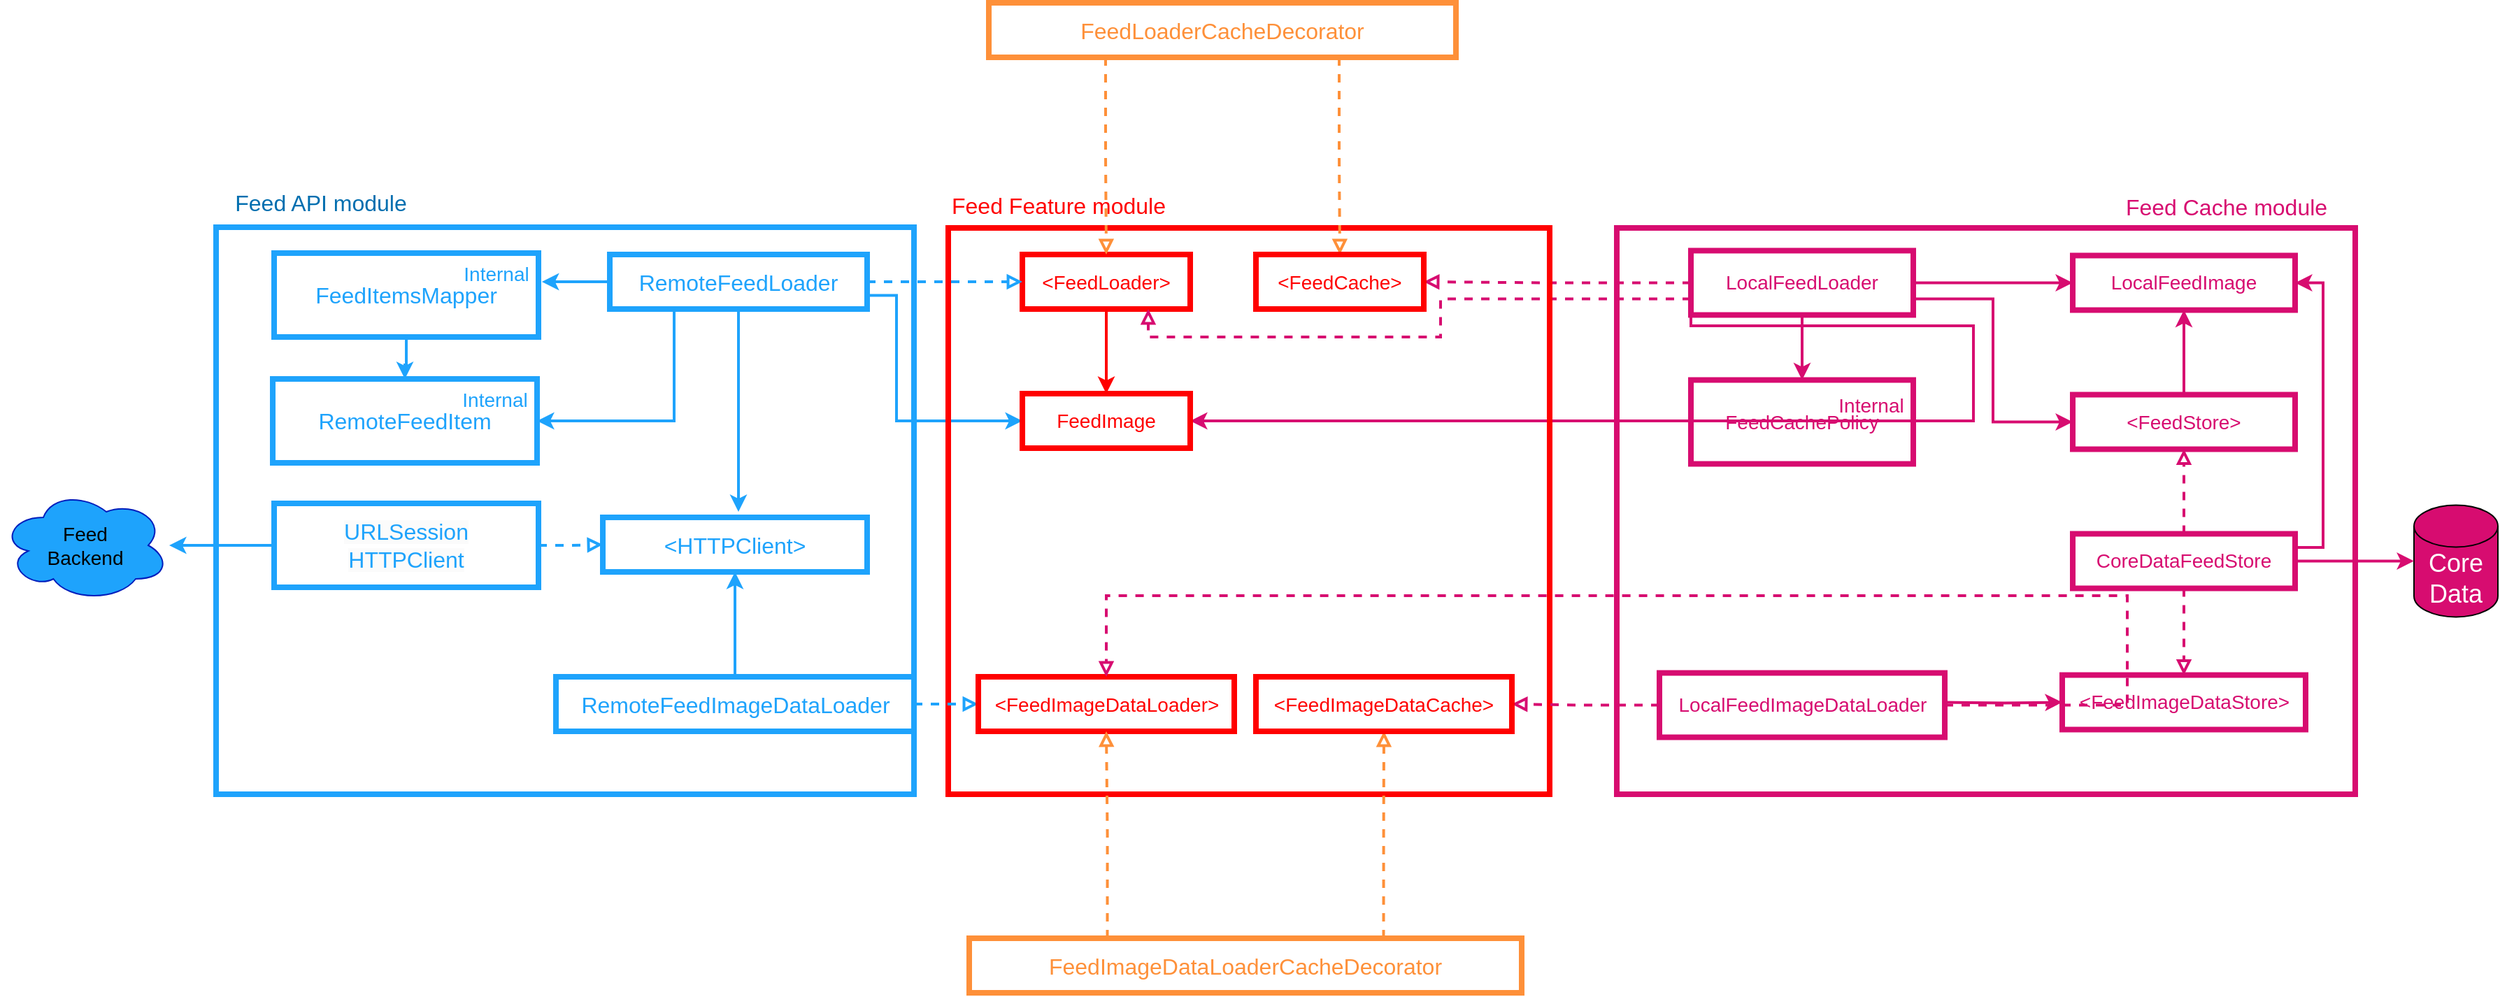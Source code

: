 <mxfile version="24.6.4" type="github">
  <diagram name="Version-1" id="Y2WjuvX7hO9Vn0jHDt_I">
    <mxGraphModel dx="2054" dy="1160" grid="0" gridSize="10" guides="1" tooltips="1" connect="1" arrows="1" fold="1" page="1" pageScale="1" pageWidth="1400" pageHeight="850" math="0" shadow="0">
      <root>
        <mxCell id="0" />
        <mxCell id="1" parent="0" />
        <mxCell id="DaBoR0gVyzuO1eZjZUi0-1" style="edgeStyle=orthogonalEdgeStyle;rounded=0;orthogonalLoop=1;jettySize=auto;html=1;exitX=0.5;exitY=1;exitDx=0;exitDy=0;entryX=0.5;entryY=0;entryDx=0;entryDy=0;strokeColor=#FF0000;strokeWidth=2;" parent="1" source="DaBoR0gVyzuO1eZjZUi0-2" target="DaBoR0gVyzuO1eZjZUi0-31" edge="1">
          <mxGeometry relative="1" as="geometry" />
        </mxCell>
        <mxCell id="DaBoR0gVyzuO1eZjZUi0-2" value="&lt;font style=&quot;font-size: 14px;&quot;&gt;&amp;lt;FeedLoader&amp;gt;&lt;/font&gt;" style="rounded=0;whiteSpace=wrap;html=1;fillColor=none;strokeColor=#FF0000;strokeWidth=4;fontSize=14;fontColor=#FF0000;" parent="1" vertex="1">
          <mxGeometry x="785" y="258" width="120" height="39" as="geometry" />
        </mxCell>
        <mxCell id="DaBoR0gVyzuO1eZjZUi0-4" style="edgeStyle=orthogonalEdgeStyle;rounded=0;orthogonalLoop=1;jettySize=auto;html=1;exitX=0;exitY=0.75;exitDx=0;exitDy=0;entryX=1;entryY=0.5;entryDx=0;entryDy=0;strokeColor=#D70C70;strokeWidth=2;" parent="1" source="DaBoR0gVyzuO1eZjZUi0-8" target="DaBoR0gVyzuO1eZjZUi0-31" edge="1">
          <mxGeometry relative="1" as="geometry">
            <Array as="points">
              <mxPoint x="1465" y="309" />
              <mxPoint x="1465" y="377" />
            </Array>
          </mxGeometry>
        </mxCell>
        <mxCell id="DaBoR0gVyzuO1eZjZUi0-5" style="edgeStyle=orthogonalEdgeStyle;rounded=0;orthogonalLoop=1;jettySize=auto;html=1;entryX=0.5;entryY=0;entryDx=0;entryDy=0;strokeColor=#D70C70;strokeWidth=2;" parent="1" source="DaBoR0gVyzuO1eZjZUi0-8" target="DaBoR0gVyzuO1eZjZUi0-38" edge="1">
          <mxGeometry relative="1" as="geometry" />
        </mxCell>
        <mxCell id="DaBoR0gVyzuO1eZjZUi0-6" style="edgeStyle=orthogonalEdgeStyle;rounded=0;orthogonalLoop=1;jettySize=auto;html=1;exitX=1;exitY=0.5;exitDx=0;exitDy=0;entryX=0;entryY=0.5;entryDx=0;entryDy=0;strokeColor=#D70C70;strokeWidth=2;" parent="1" source="DaBoR0gVyzuO1eZjZUi0-8" target="DaBoR0gVyzuO1eZjZUi0-27" edge="1">
          <mxGeometry relative="1" as="geometry" />
        </mxCell>
        <mxCell id="DaBoR0gVyzuO1eZjZUi0-7" style="edgeStyle=orthogonalEdgeStyle;rounded=0;orthogonalLoop=1;jettySize=auto;html=1;exitX=1;exitY=0.75;exitDx=0;exitDy=0;entryX=0;entryY=0.5;entryDx=0;entryDy=0;strokeColor=#D70C70;strokeWidth=2;" parent="1" source="DaBoR0gVyzuO1eZjZUi0-8" target="DaBoR0gVyzuO1eZjZUi0-29" edge="1">
          <mxGeometry relative="1" as="geometry" />
        </mxCell>
        <mxCell id="GYMOFG6OwTHWjI-8uyIf-5" style="edgeStyle=orthogonalEdgeStyle;rounded=0;orthogonalLoop=1;jettySize=auto;html=1;exitX=0;exitY=0.5;exitDx=0;exitDy=0;entryX=1;entryY=0.5;entryDx=0;entryDy=0;strokeColor=#D70C70;strokeWidth=2;dashed=1;endArrow=block;endFill=0;" edge="1" parent="1" source="DaBoR0gVyzuO1eZjZUi0-8" target="GYMOFG6OwTHWjI-8uyIf-2">
          <mxGeometry relative="1" as="geometry" />
        </mxCell>
        <mxCell id="GYMOFG6OwTHWjI-8uyIf-6" style="edgeStyle=orthogonalEdgeStyle;rounded=0;orthogonalLoop=1;jettySize=auto;html=1;exitX=0;exitY=0.75;exitDx=0;exitDy=0;entryX=0.75;entryY=1;entryDx=0;entryDy=0;strokeColor=#D70C70;strokeWidth=2;dashed=1;endArrow=block;endFill=0;" edge="1" parent="1" source="DaBoR0gVyzuO1eZjZUi0-8" target="DaBoR0gVyzuO1eZjZUi0-2">
          <mxGeometry relative="1" as="geometry" />
        </mxCell>
        <mxCell id="DaBoR0gVyzuO1eZjZUi0-8" value="&lt;font style=&quot;font-size: 14px;&quot;&gt;LocalFeedLoader&lt;/font&gt;" style="rounded=0;whiteSpace=wrap;html=1;fillColor=none;strokeColor=#D70C70;strokeWidth=4;fontColor=#D70C70;fontSize=14;" parent="1" vertex="1">
          <mxGeometry x="1263" y="255.25" width="159" height="46" as="geometry" />
        </mxCell>
        <mxCell id="DaBoR0gVyzuO1eZjZUi0-9" style="edgeStyle=orthogonalEdgeStyle;rounded=0;orthogonalLoop=1;jettySize=auto;html=1;entryX=0.5;entryY=0;entryDx=0;entryDy=0;strokeColor=#1EA3FC;strokeWidth=2;" parent="1" source="DaBoR0gVyzuO1eZjZUi0-10" target="DaBoR0gVyzuO1eZjZUi0-25" edge="1">
          <mxGeometry relative="1" as="geometry" />
        </mxCell>
        <mxCell id="DaBoR0gVyzuO1eZjZUi0-10" value="&lt;font style=&quot;font-size: 16px;&quot;&gt;FeedItemsMapper&lt;/font&gt;" style="rounded=0;whiteSpace=wrap;html=1;fillColor=none;strokeColor=#1EA3FC;strokeWidth=4;fontColor=#1EA3FC;fontSize=16;" parent="1" vertex="1">
          <mxGeometry x="250" y="257" width="189" height="60" as="geometry" />
        </mxCell>
        <mxCell id="DaBoR0gVyzuO1eZjZUi0-11" style="edgeStyle=orthogonalEdgeStyle;rounded=0;orthogonalLoop=1;jettySize=auto;html=1;exitX=0.5;exitY=1;exitDx=0;exitDy=0;strokeColor=#1EA3FC;strokeWidth=2;" parent="1" source="DaBoR0gVyzuO1eZjZUi0-16" edge="1">
          <mxGeometry relative="1" as="geometry">
            <mxPoint x="582" y="442" as="targetPoint" />
            <mxPoint x="582" y="317" as="sourcePoint" />
          </mxGeometry>
        </mxCell>
        <mxCell id="DaBoR0gVyzuO1eZjZUi0-12" style="edgeStyle=orthogonalEdgeStyle;rounded=0;orthogonalLoop=1;jettySize=auto;html=1;strokeColor=#1EA3FC;strokeWidth=2;" parent="1" source="DaBoR0gVyzuO1eZjZUi0-16" edge="1">
          <mxGeometry relative="1" as="geometry">
            <mxPoint x="441.412" y="277.5" as="targetPoint" />
          </mxGeometry>
        </mxCell>
        <mxCell id="DaBoR0gVyzuO1eZjZUi0-13" style="edgeStyle=orthogonalEdgeStyle;rounded=0;orthogonalLoop=1;jettySize=auto;html=1;exitX=0.25;exitY=1;exitDx=0;exitDy=0;entryX=1;entryY=0.5;entryDx=0;entryDy=0;strokeColor=#1EA3FC;strokeWidth=2;" parent="1" source="DaBoR0gVyzuO1eZjZUi0-16" target="DaBoR0gVyzuO1eZjZUi0-25" edge="1">
          <mxGeometry relative="1" as="geometry" />
        </mxCell>
        <mxCell id="DaBoR0gVyzuO1eZjZUi0-14" style="edgeStyle=orthogonalEdgeStyle;rounded=0;orthogonalLoop=1;jettySize=auto;html=1;entryX=0;entryY=0.5;entryDx=0;entryDy=0;strokeColor=#1EA3FC;strokeWidth=2;dashed=1;endArrow=block;endFill=0;" parent="1" source="DaBoR0gVyzuO1eZjZUi0-16" target="DaBoR0gVyzuO1eZjZUi0-2" edge="1">
          <mxGeometry relative="1" as="geometry" />
        </mxCell>
        <mxCell id="DaBoR0gVyzuO1eZjZUi0-15" style="edgeStyle=orthogonalEdgeStyle;rounded=0;orthogonalLoop=1;jettySize=auto;html=1;exitX=1;exitY=0.75;exitDx=0;exitDy=0;entryX=0;entryY=0.5;entryDx=0;entryDy=0;strokeColor=#1EA3FC;strokeWidth=2;" parent="1" source="DaBoR0gVyzuO1eZjZUi0-16" target="DaBoR0gVyzuO1eZjZUi0-31" edge="1">
          <mxGeometry relative="1" as="geometry">
            <Array as="points">
              <mxPoint x="695" y="287" />
              <mxPoint x="695" y="377" />
            </Array>
          </mxGeometry>
        </mxCell>
        <mxCell id="DaBoR0gVyzuO1eZjZUi0-16" value="&lt;font style=&quot;font-size: 16px;&quot;&gt;RemoteFeedLoader&lt;/font&gt;" style="rounded=0;whiteSpace=wrap;html=1;fillColor=none;strokeColor=#1EA3FC;strokeWidth=4;fontColor=#1EA3FC;fontSize=16;" parent="1" vertex="1">
          <mxGeometry x="490" y="258" width="184" height="39" as="geometry" />
        </mxCell>
        <mxCell id="DaBoR0gVyzuO1eZjZUi0-17" value="&lt;font style=&quot;font-size: 16px;&quot;&gt;&amp;lt;HTTPClient&amp;gt;&lt;/font&gt;" style="rounded=0;whiteSpace=wrap;html=1;fillColor=none;strokeColor=#1EA3FC;strokeWidth=4;fontColor=#1EA3FC;fontSize=16;" parent="1" vertex="1">
          <mxGeometry x="485" y="446" width="189" height="39" as="geometry" />
        </mxCell>
        <mxCell id="DaBoR0gVyzuO1eZjZUi0-18" value="&lt;font style=&quot;font-size: 14px;&quot;&gt;Feed&lt;br style=&quot;font-size: 14px;&quot;&gt;Backend&lt;/font&gt;" style="ellipse;shape=cloud;whiteSpace=wrap;html=1;fillColor=#1ea3fc;fontColor=#000000;strokeColor=#001DBC;fontSize=14;" parent="1" vertex="1">
          <mxGeometry x="55" y="426" width="120" height="80" as="geometry" />
        </mxCell>
        <mxCell id="DaBoR0gVyzuO1eZjZUi0-19" style="edgeStyle=orthogonalEdgeStyle;rounded=0;orthogonalLoop=1;jettySize=auto;html=1;exitX=1;exitY=0.5;exitDx=0;exitDy=0;entryX=0;entryY=0.5;entryDx=0;entryDy=0;strokeWidth=2;endArrow=block;endFill=0;dashed=1;strokeColor=#1EA3FC;" parent="1" source="DaBoR0gVyzuO1eZjZUi0-21" target="DaBoR0gVyzuO1eZjZUi0-17" edge="1">
          <mxGeometry relative="1" as="geometry" />
        </mxCell>
        <mxCell id="DaBoR0gVyzuO1eZjZUi0-20" style="edgeStyle=orthogonalEdgeStyle;rounded=0;orthogonalLoop=1;jettySize=auto;html=1;strokeColor=#1EA3FC;strokeWidth=2;" parent="1" source="DaBoR0gVyzuO1eZjZUi0-21" target="DaBoR0gVyzuO1eZjZUi0-18" edge="1">
          <mxGeometry relative="1" as="geometry" />
        </mxCell>
        <mxCell id="DaBoR0gVyzuO1eZjZUi0-21" value="&lt;span style=&quot;font-family: Helvetica; font-size: 16px; font-style: normal; font-variant-ligatures: normal; font-variant-caps: normal; font-weight: 400; letter-spacing: normal; orphans: 2; text-align: center; text-indent: 0px; text-transform: none; widows: 2; word-spacing: 0px; -webkit-text-stroke-width: 0px; background-color: rgb(251, 251, 251); text-decoration-thickness: initial; text-decoration-style: initial; text-decoration-color: initial; float: none; display: inline !important;&quot;&gt;URLSession&lt;br&gt;HTTPClient&lt;br&gt;&lt;/span&gt;" style="rounded=0;whiteSpace=wrap;html=1;fillColor=none;strokeColor=#1EA3FC;strokeWidth=4;fontColor=#1EA3FC;" parent="1" vertex="1">
          <mxGeometry x="250" y="436" width="189" height="60" as="geometry" />
        </mxCell>
        <mxCell id="DaBoR0gVyzuO1eZjZUi0-22" value="" style="rounded=0;whiteSpace=wrap;html=1;fillColor=none;strokeWidth=4;strokeColor=#1EA3FC;" parent="1" vertex="1">
          <mxGeometry x="208.5" y="238.5" width="499" height="405.5" as="geometry" />
        </mxCell>
        <mxCell id="DaBoR0gVyzuO1eZjZUi0-23" value="Feed API module" style="text;html=1;strokeColor=none;fillColor=none;align=center;verticalAlign=middle;whiteSpace=wrap;rounded=0;strokeWidth=0;fontColor=#006EAF;fontStyle=0;fontSize=16;" parent="1" vertex="1">
          <mxGeometry x="219.5" y="206" width="127" height="30" as="geometry" />
        </mxCell>
        <mxCell id="DaBoR0gVyzuO1eZjZUi0-24" value="&lt;font style=&quot;font-size: 14px;&quot;&gt;Internal&lt;/font&gt;" style="text;html=1;strokeColor=none;fillColor=none;align=center;verticalAlign=middle;whiteSpace=wrap;rounded=0;labelPosition=center;verticalLabelPosition=middle;fontColor=#1EA3FC;" parent="1" vertex="1">
          <mxGeometry x="379" y="257" width="60" height="30" as="geometry" />
        </mxCell>
        <mxCell id="DaBoR0gVyzuO1eZjZUi0-25" value="RemoteFeedItem" style="rounded=0;whiteSpace=wrap;html=1;fillColor=none;strokeColor=#1EA3FC;strokeWidth=4;fontColor=#1EA3FC;fontSize=16;" parent="1" vertex="1">
          <mxGeometry x="249" y="347" width="189" height="60" as="geometry" />
        </mxCell>
        <mxCell id="DaBoR0gVyzuO1eZjZUi0-26" value="&lt;font style=&quot;font-size: 14px;&quot;&gt;Internal&lt;/font&gt;" style="text;html=1;strokeColor=none;fillColor=none;align=center;verticalAlign=middle;whiteSpace=wrap;rounded=0;labelPosition=center;verticalLabelPosition=middle;fontColor=#1EA3FC;" parent="1" vertex="1">
          <mxGeometry x="378" y="347" width="60" height="30" as="geometry" />
        </mxCell>
        <mxCell id="DaBoR0gVyzuO1eZjZUi0-27" value="&lt;font style=&quot;font-size: 14px;&quot;&gt;LocalFeedImage&lt;/font&gt;" style="rounded=0;whiteSpace=wrap;html=1;fillColor=none;strokeColor=#D70C70;strokeWidth=4;fontColor=#D70C70;fontSize=14;" parent="1" vertex="1">
          <mxGeometry x="1536" y="258.75" width="159" height="39" as="geometry" />
        </mxCell>
        <mxCell id="DaBoR0gVyzuO1eZjZUi0-28" style="edgeStyle=orthogonalEdgeStyle;rounded=0;orthogonalLoop=1;jettySize=auto;html=1;entryX=0.5;entryY=1;entryDx=0;entryDy=0;strokeColor=#D70C70;strokeWidth=2;" parent="1" source="DaBoR0gVyzuO1eZjZUi0-29" target="DaBoR0gVyzuO1eZjZUi0-27" edge="1">
          <mxGeometry relative="1" as="geometry" />
        </mxCell>
        <mxCell id="DaBoR0gVyzuO1eZjZUi0-29" value="&lt;font style=&quot;font-size: 14px;&quot;&gt;&amp;lt;FeedStore&amp;gt;&lt;/font&gt;" style="rounded=0;whiteSpace=wrap;html=1;fillColor=none;strokeColor=#D70C70;strokeWidth=4;fontColor=#D70C70;fontSize=14;" parent="1" vertex="1">
          <mxGeometry x="1536" y="358.25" width="159" height="39" as="geometry" />
        </mxCell>
        <mxCell id="DaBoR0gVyzuO1eZjZUi0-30" value="Feed Cache module" style="text;html=1;strokeColor=none;fillColor=none;align=center;verticalAlign=middle;whiteSpace=wrap;rounded=0;strokeWidth=0;fontColor=#D70C70;fontStyle=0;fontSize=16;" parent="1" vertex="1">
          <mxGeometry x="1567" y="209" width="158" height="30" as="geometry" />
        </mxCell>
        <mxCell id="DaBoR0gVyzuO1eZjZUi0-31" value="&lt;font style=&quot;font-size: 14px;&quot;&gt;FeedImage&lt;/font&gt;" style="rounded=0;whiteSpace=wrap;html=1;fillColor=none;strokeColor=#FF0000;strokeWidth=4;fontSize=14;fontColor=#FF0000;" parent="1" vertex="1">
          <mxGeometry x="785" y="357.5" width="120" height="39" as="geometry" />
        </mxCell>
        <mxCell id="DaBoR0gVyzuO1eZjZUi0-32" value="" style="rounded=0;whiteSpace=wrap;html=1;fillColor=none;strokeWidth=4;strokeColor=#ff0000;" parent="1" vertex="1">
          <mxGeometry x="732" y="239" width="430" height="405" as="geometry" />
        </mxCell>
        <mxCell id="DaBoR0gVyzuO1eZjZUi0-33" style="edgeStyle=orthogonalEdgeStyle;rounded=0;orthogonalLoop=1;jettySize=auto;html=1;entryX=0.5;entryY=1;entryDx=0;entryDy=0;strokeColor=#D70C70;strokeWidth=2;endArrow=block;endFill=0;dashed=1;" parent="1" source="DaBoR0gVyzuO1eZjZUi0-36" target="DaBoR0gVyzuO1eZjZUi0-29" edge="1">
          <mxGeometry relative="1" as="geometry" />
        </mxCell>
        <mxCell id="DaBoR0gVyzuO1eZjZUi0-34" style="edgeStyle=orthogonalEdgeStyle;rounded=0;orthogonalLoop=1;jettySize=auto;html=1;exitX=0.5;exitY=1;exitDx=0;exitDy=0;entryX=0.5;entryY=0;entryDx=0;entryDy=0;strokeColor=#D70C70;strokeWidth=2;endArrow=block;endFill=0;dashed=1;" parent="1" source="DaBoR0gVyzuO1eZjZUi0-36" target="DaBoR0gVyzuO1eZjZUi0-49" edge="1">
          <mxGeometry relative="1" as="geometry" />
        </mxCell>
        <mxCell id="DaBoR0gVyzuO1eZjZUi0-35" style="edgeStyle=orthogonalEdgeStyle;rounded=0;orthogonalLoop=1;jettySize=auto;html=1;exitX=1;exitY=0.25;exitDx=0;exitDy=0;entryX=1;entryY=0.5;entryDx=0;entryDy=0;strokeColor=#D70C70;strokeWidth=2;" parent="1" source="DaBoR0gVyzuO1eZjZUi0-36" target="DaBoR0gVyzuO1eZjZUi0-27" edge="1">
          <mxGeometry relative="1" as="geometry" />
        </mxCell>
        <mxCell id="DaBoR0gVyzuO1eZjZUi0-36" value="&lt;font style=&quot;font-size: 14px;&quot;&gt;CoreDataFeedStore&lt;br&gt;&lt;/font&gt;" style="rounded=0;whiteSpace=wrap;html=1;fillColor=none;strokeColor=#D70C70;strokeWidth=4;fontSize=14;gradientColor=#b3b3b3;fontColor=#D70C70;" parent="1" vertex="1">
          <mxGeometry x="1536" y="457.75" width="159" height="39" as="geometry" />
        </mxCell>
        <mxCell id="DaBoR0gVyzuO1eZjZUi0-37" value="" style="rounded=0;whiteSpace=wrap;html=1;fillColor=none;strokeWidth=4;strokeColor=#D70C70;" parent="1" vertex="1">
          <mxGeometry x="1210" y="239" width="528" height="405" as="geometry" />
        </mxCell>
        <mxCell id="DaBoR0gVyzuO1eZjZUi0-38" value="&lt;font style=&quot;font-size: 14px;&quot;&gt;FeedCachePolicy&lt;/font&gt;" style="rounded=0;whiteSpace=wrap;html=1;fillColor=none;strokeColor=#D70C70;strokeWidth=4;fontColor=#D70C70;fontSize=14;" parent="1" vertex="1">
          <mxGeometry x="1263" y="347.75" width="159" height="60" as="geometry" />
        </mxCell>
        <mxCell id="DaBoR0gVyzuO1eZjZUi0-39" value="&lt;font style=&quot;font-size: 14px;&quot;&gt;Internal&lt;/font&gt;" style="text;html=1;strokeColor=none;fillColor=none;align=center;verticalAlign=middle;whiteSpace=wrap;rounded=0;labelPosition=center;verticalLabelPosition=middle;fontColor=#D70C70;" parent="1" vertex="1">
          <mxGeometry x="1362" y="350.75" width="60" height="30" as="geometry" />
        </mxCell>
        <mxCell id="DaBoR0gVyzuO1eZjZUi0-40" value="&lt;font color=&quot;#ffffff&quot; style=&quot;font-size: 18px;&quot;&gt;Core&lt;br&gt;Data&lt;/font&gt;" style="shape=cylinder3;whiteSpace=wrap;html=1;boundedLbl=1;backgroundOutline=1;size=15;strokeColor=#000000;gradientColor=none;fillColor=#D70C70;gradientDirection=north;strokeWidth=1;" parent="1" vertex="1">
          <mxGeometry x="1780" y="437.25" width="60" height="80" as="geometry" />
        </mxCell>
        <mxCell id="DaBoR0gVyzuO1eZjZUi0-41" style="edgeStyle=orthogonalEdgeStyle;rounded=0;orthogonalLoop=1;jettySize=auto;html=1;entryX=0.5;entryY=1;entryDx=0;entryDy=0;strokeColor=#1EA3FC;strokeWidth=2;" parent="1" source="DaBoR0gVyzuO1eZjZUi0-43" target="DaBoR0gVyzuO1eZjZUi0-17" edge="1">
          <mxGeometry relative="1" as="geometry" />
        </mxCell>
        <mxCell id="DaBoR0gVyzuO1eZjZUi0-42" style="edgeStyle=orthogonalEdgeStyle;rounded=0;orthogonalLoop=1;jettySize=auto;html=1;exitX=1;exitY=0.5;exitDx=0;exitDy=0;entryX=0;entryY=0.5;entryDx=0;entryDy=0;strokeColor=#1EA3FC;strokeWidth=2;dashed=1;endArrow=block;endFill=0;" parent="1" source="DaBoR0gVyzuO1eZjZUi0-43" target="DaBoR0gVyzuO1eZjZUi0-45" edge="1">
          <mxGeometry relative="1" as="geometry" />
        </mxCell>
        <mxCell id="DaBoR0gVyzuO1eZjZUi0-43" value="&lt;font style=&quot;font-size: 16px;&quot;&gt;RemoteFeedImageDataLoader&lt;/font&gt;" style="rounded=0;whiteSpace=wrap;html=1;fillColor=none;strokeColor=#1EA3FC;strokeWidth=4;fontColor=#1EA3FC;fontSize=16;" parent="1" vertex="1">
          <mxGeometry x="451.5" y="560" width="256" height="39" as="geometry" />
        </mxCell>
        <mxCell id="DaBoR0gVyzuO1eZjZUi0-44" value="Feed Feature module" style="text;html=1;strokeColor=none;fillColor=none;align=center;verticalAlign=middle;whiteSpace=wrap;rounded=0;strokeWidth=0;fontColor=#FF0000;fontStyle=0;fontSize=16;" parent="1" vertex="1">
          <mxGeometry x="732" y="208" width="158" height="30" as="geometry" />
        </mxCell>
        <mxCell id="DaBoR0gVyzuO1eZjZUi0-45" value="&lt;font style=&quot;font-size: 14px;&quot;&gt;&amp;lt;FeedImageDataLoader&amp;gt;&lt;/font&gt;" style="rounded=0;whiteSpace=wrap;html=1;fillColor=none;strokeColor=#FF0000;strokeWidth=4;fontSize=14;fontColor=#FF0000;" parent="1" vertex="1">
          <mxGeometry x="753.5" y="560" width="183" height="39" as="geometry" />
        </mxCell>
        <mxCell id="DaBoR0gVyzuO1eZjZUi0-47" style="edgeStyle=orthogonalEdgeStyle;rounded=0;orthogonalLoop=1;jettySize=auto;html=1;entryX=0;entryY=0.5;entryDx=0;entryDy=0;strokeColor=#D70C70;strokeWidth=2;" parent="1" target="DaBoR0gVyzuO1eZjZUi0-49" edge="1">
          <mxGeometry relative="1" as="geometry">
            <mxPoint x="1444.5" y="578.25" as="sourcePoint" />
          </mxGeometry>
        </mxCell>
        <mxCell id="GYMOFG6OwTHWjI-8uyIf-8" style="edgeStyle=orthogonalEdgeStyle;rounded=0;orthogonalLoop=1;jettySize=auto;html=1;strokeColor=#D70C70;strokeWidth=2;dashed=1;endArrow=block;endFill=0;" edge="1" parent="1" source="DaBoR0gVyzuO1eZjZUi0-48" target="GYMOFG6OwTHWjI-8uyIf-1">
          <mxGeometry relative="1" as="geometry" />
        </mxCell>
        <mxCell id="GYMOFG6OwTHWjI-8uyIf-9" style="edgeStyle=orthogonalEdgeStyle;rounded=0;orthogonalLoop=1;jettySize=auto;html=1;entryX=0.5;entryY=0;entryDx=0;entryDy=0;strokeColor=#D70C70;strokeWidth=2;dashed=1;endArrow=block;endFill=0;" edge="1" parent="1" source="DaBoR0gVyzuO1eZjZUi0-48" target="DaBoR0gVyzuO1eZjZUi0-45">
          <mxGeometry relative="1" as="geometry">
            <Array as="points">
              <mxPoint x="1575" y="502" />
              <mxPoint x="845" y="502" />
            </Array>
          </mxGeometry>
        </mxCell>
        <mxCell id="DaBoR0gVyzuO1eZjZUi0-48" value="LocalFeedImageDataLoader" style="rounded=0;whiteSpace=wrap;html=1;fillColor=none;strokeColor=#D70C70;strokeWidth=4;fontColor=#D70C70;fontSize=14;" parent="1" vertex="1">
          <mxGeometry x="1240.5" y="557.25" width="204" height="46" as="geometry" />
        </mxCell>
        <mxCell id="DaBoR0gVyzuO1eZjZUi0-49" value="&lt;font style=&quot;font-size: 14px;&quot;&gt;&amp;lt;FeedImageDataStore&amp;gt;&lt;br&gt;&lt;/font&gt;" style="rounded=0;whiteSpace=wrap;html=1;fillColor=none;strokeColor=#D70C70;strokeWidth=4;fontSize=14;gradientColor=#b3b3b3;fontColor=#D70C70;" parent="1" vertex="1">
          <mxGeometry x="1528.5" y="558.75" width="174" height="39" as="geometry" />
        </mxCell>
        <mxCell id="DaBoR0gVyzuO1eZjZUi0-50" style="edgeStyle=orthogonalEdgeStyle;rounded=0;orthogonalLoop=1;jettySize=auto;html=1;exitX=1;exitY=0.5;exitDx=0;exitDy=0;entryX=0;entryY=0.5;entryDx=0;entryDy=0;entryPerimeter=0;strokeColor=#D70C70;strokeWidth=2;" parent="1" source="DaBoR0gVyzuO1eZjZUi0-36" target="DaBoR0gVyzuO1eZjZUi0-40" edge="1">
          <mxGeometry relative="1" as="geometry" />
        </mxCell>
        <mxCell id="GYMOFG6OwTHWjI-8uyIf-12" style="edgeStyle=orthogonalEdgeStyle;rounded=0;orthogonalLoop=1;jettySize=auto;html=1;exitX=0.25;exitY=1;exitDx=0;exitDy=0;entryX=0.5;entryY=0;entryDx=0;entryDy=0;strokeWidth=2;strokeColor=#FE9039;dashed=1;endArrow=block;endFill=0;" edge="1" parent="1" source="502LVH5s2Y_56XpgMkL3-3" target="DaBoR0gVyzuO1eZjZUi0-2">
          <mxGeometry relative="1" as="geometry" />
        </mxCell>
        <mxCell id="GYMOFG6OwTHWjI-8uyIf-13" style="edgeStyle=orthogonalEdgeStyle;rounded=0;orthogonalLoop=1;jettySize=auto;html=1;exitX=0.75;exitY=1;exitDx=0;exitDy=0;entryX=0.5;entryY=0;entryDx=0;entryDy=0;strokeWidth=2;strokeColor=#FE9039;dashed=1;endArrow=block;endFill=0;" edge="1" parent="1" source="502LVH5s2Y_56XpgMkL3-3" target="GYMOFG6OwTHWjI-8uyIf-2">
          <mxGeometry relative="1" as="geometry" />
        </mxCell>
        <mxCell id="502LVH5s2Y_56XpgMkL3-3" value="&lt;font style=&quot;font-size: 16px;&quot;&gt;FeedLoaderCacheDecorator&lt;/font&gt;" style="rounded=0;whiteSpace=wrap;html=1;fillColor=none;strokeColor=#fe9039;strokeWidth=4;fontColor=#FE9039;fontSize=16;" parent="1" vertex="1">
          <mxGeometry x="761" y="78" width="334" height="39" as="geometry" />
        </mxCell>
        <mxCell id="GYMOFG6OwTHWjI-8uyIf-10" style="edgeStyle=orthogonalEdgeStyle;rounded=0;orthogonalLoop=1;jettySize=auto;html=1;exitX=0.25;exitY=0;exitDx=0;exitDy=0;entryX=0.5;entryY=1;entryDx=0;entryDy=0;strokeWidth=2;strokeColor=#FE9039;dashed=1;endArrow=block;endFill=0;" edge="1" parent="1" source="502LVH5s2Y_56XpgMkL3-4" target="DaBoR0gVyzuO1eZjZUi0-45">
          <mxGeometry relative="1" as="geometry" />
        </mxCell>
        <mxCell id="GYMOFG6OwTHWjI-8uyIf-11" style="edgeStyle=orthogonalEdgeStyle;rounded=0;orthogonalLoop=1;jettySize=auto;html=1;exitX=0.75;exitY=0;exitDx=0;exitDy=0;entryX=0.5;entryY=1;entryDx=0;entryDy=0;strokeWidth=2;strokeColor=#FE9039;dashed=1;endArrow=block;endFill=0;" edge="1" parent="1" source="502LVH5s2Y_56XpgMkL3-4" target="GYMOFG6OwTHWjI-8uyIf-1">
          <mxGeometry relative="1" as="geometry" />
        </mxCell>
        <mxCell id="502LVH5s2Y_56XpgMkL3-4" value="FeedImageDataLoaderCacheDecorator" style="rounded=0;whiteSpace=wrap;html=1;fillColor=none;strokeColor=#FE9039;strokeWidth=4;fontColor=#FE9039;fontSize=16;" parent="1" vertex="1">
          <mxGeometry x="747" y="747" width="395" height="39" as="geometry" />
        </mxCell>
        <mxCell id="GYMOFG6OwTHWjI-8uyIf-1" value="&lt;font style=&quot;font-size: 14px;&quot;&gt;&amp;lt;FeedImageDataCache&amp;gt;&lt;/font&gt;" style="rounded=0;whiteSpace=wrap;html=1;fillColor=none;strokeColor=#FF0000;strokeWidth=4;fontSize=14;fontColor=#FF0000;" vertex="1" parent="1">
          <mxGeometry x="952" y="560" width="183" height="39" as="geometry" />
        </mxCell>
        <mxCell id="GYMOFG6OwTHWjI-8uyIf-2" value="&lt;font style=&quot;font-size: 14px;&quot;&gt;&amp;lt;FeedCache&amp;gt;&lt;/font&gt;" style="rounded=0;whiteSpace=wrap;html=1;fillColor=none;strokeColor=#FF0000;strokeWidth=4;fontSize=14;fontColor=#FF0000;" vertex="1" parent="1">
          <mxGeometry x="952" y="258" width="120" height="39" as="geometry" />
        </mxCell>
      </root>
    </mxGraphModel>
  </diagram>
</mxfile>
